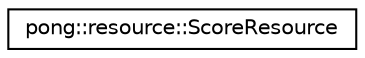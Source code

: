 digraph "Graphical Class Hierarchy"
{
 // LATEX_PDF_SIZE
  edge [fontname="Helvetica",fontsize="10",labelfontname="Helvetica",labelfontsize="10"];
  node [fontname="Helvetica",fontsize="10",shape=record];
  rankdir="LR";
  Node0 [label="pong::resource::ScoreResource",height=0.2,width=0.4,color="black", fillcolor="white", style="filled",URL="$structpong_1_1resource_1_1_score_resource.html",tooltip="Score Resource."];
}
